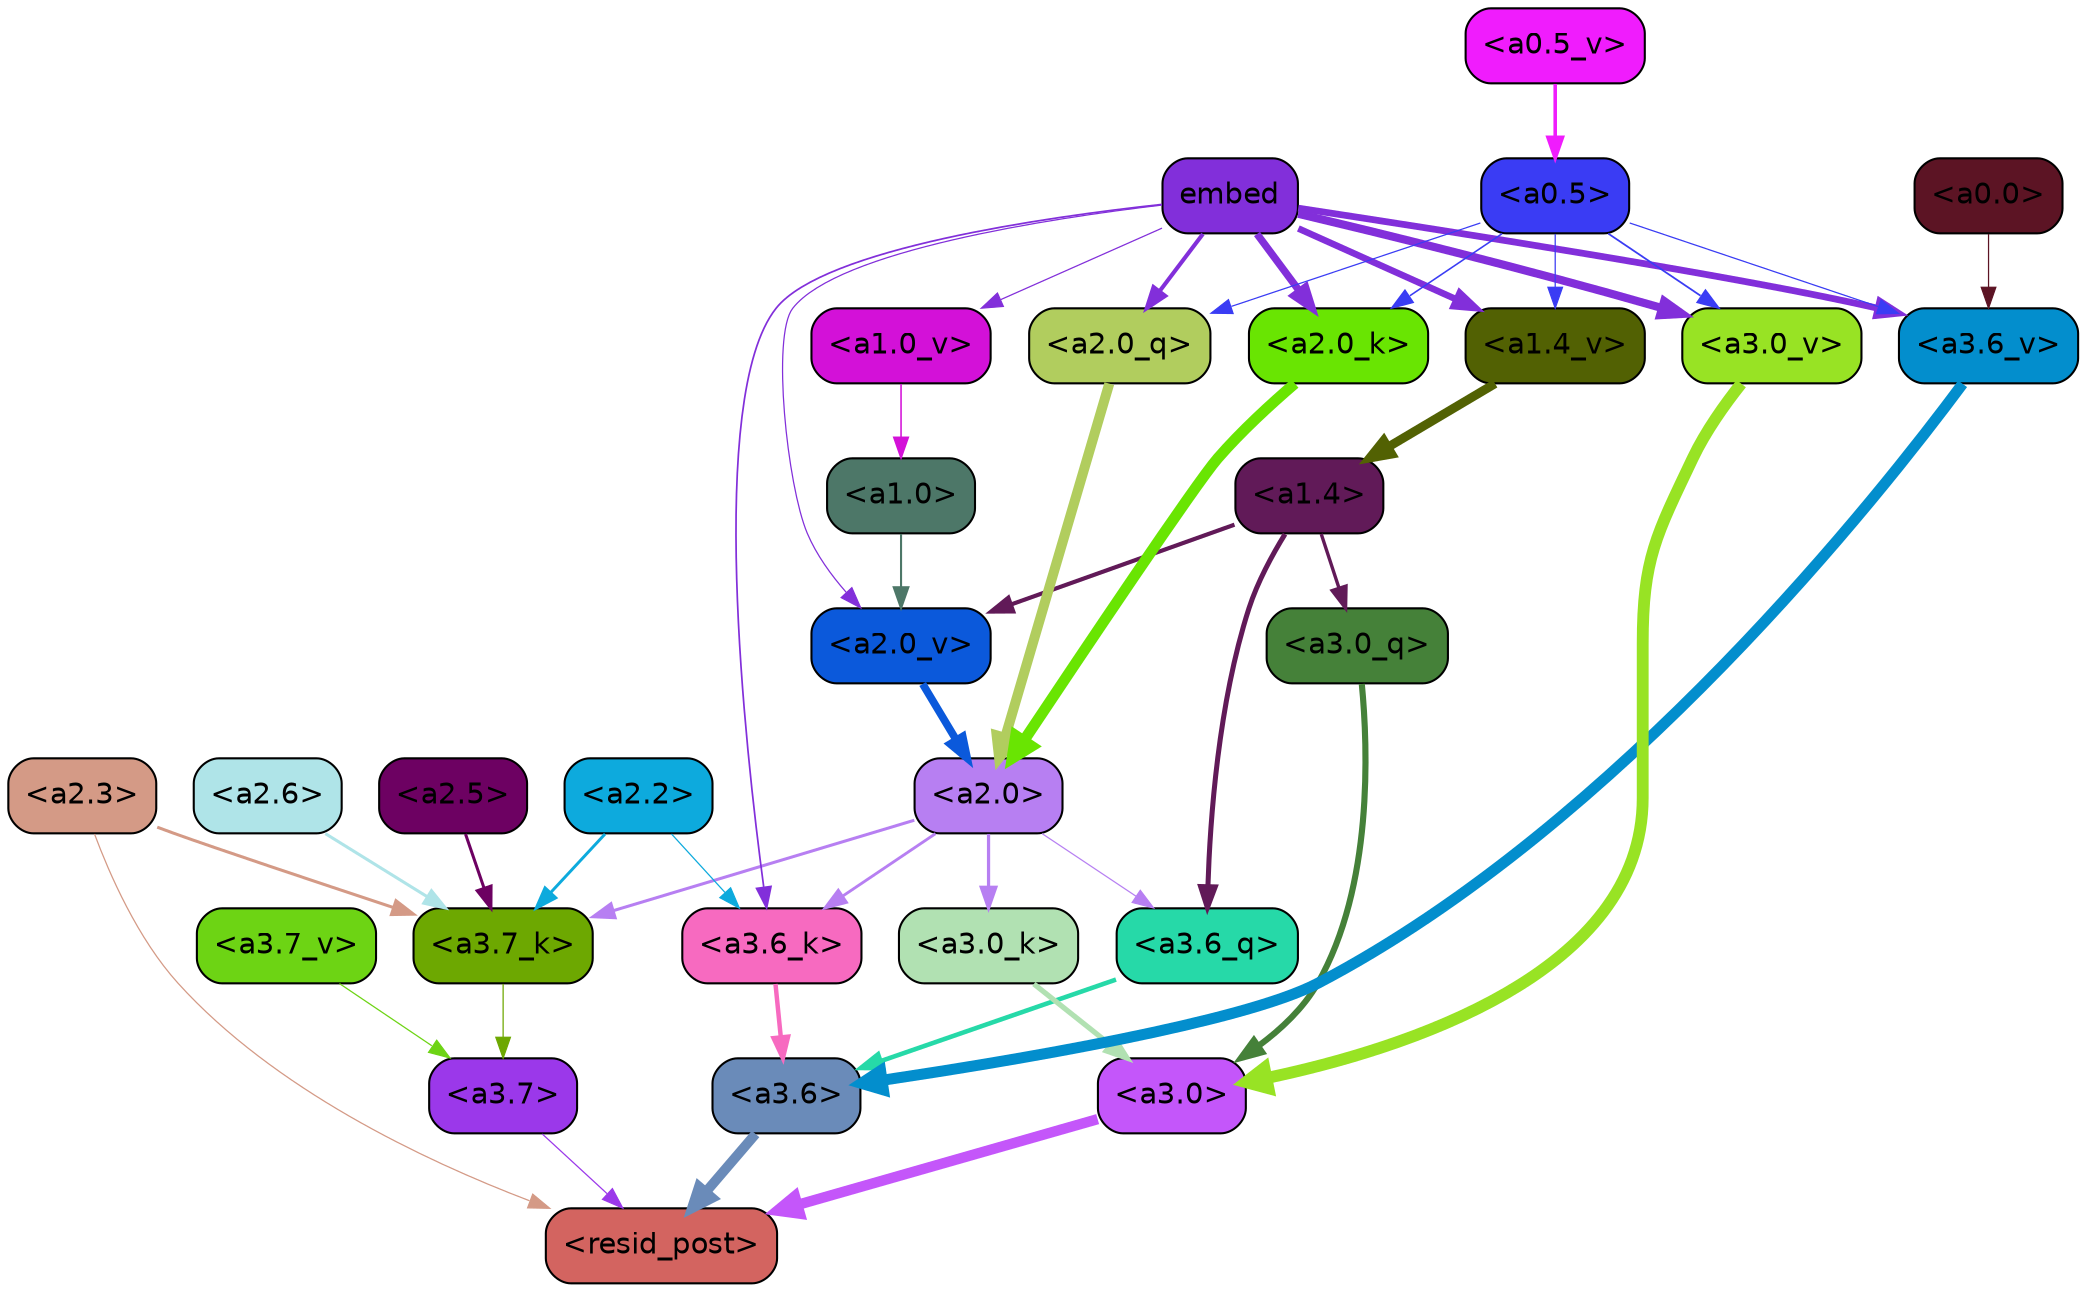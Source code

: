 strict digraph "" {
	graph [bgcolor=transparent,
		layout=dot,
		overlap=false,
		splines=true
	];
	"<a3.7>"	[color=black,
		fillcolor="#9b38ea",
		fontname=Helvetica,
		shape=box,
		style="filled, rounded"];
	"<resid_post>"	[color=black,
		fillcolor="#d36460",
		fontname=Helvetica,
		shape=box,
		style="filled, rounded"];
	"<a3.7>" -> "<resid_post>"	[color="#9b38ea",
		penwidth=0.6];
	"<a3.6>"	[color=black,
		fillcolor="#6a8bb9",
		fontname=Helvetica,
		shape=box,
		style="filled, rounded"];
	"<a3.6>" -> "<resid_post>"	[color="#6a8bb9",
		penwidth=4.749041676521301];
	"<a3.0>"	[color=black,
		fillcolor="#c456fa",
		fontname=Helvetica,
		shape=box,
		style="filled, rounded"];
	"<a3.0>" -> "<resid_post>"	[color="#c456fa",
		penwidth=5.004215121269226];
	"<a2.3>"	[color=black,
		fillcolor="#d49a86",
		fontname=Helvetica,
		shape=box,
		style="filled, rounded"];
	"<a2.3>" -> "<resid_post>"	[color="#d49a86",
		penwidth=0.6];
	"<a3.7_k>"	[color=black,
		fillcolor="#6da801",
		fontname=Helvetica,
		shape=box,
		style="filled, rounded"];
	"<a2.3>" -> "<a3.7_k>"	[color="#d49a86",
		penwidth=1.4559586644172668];
	"<a3.6_q>"	[color=black,
		fillcolor="#26d9a8",
		fontname=Helvetica,
		shape=box,
		style="filled, rounded"];
	"<a3.6_q>" -> "<a3.6>"	[color="#26d9a8",
		penwidth=2.199681341648102];
	"<a3.0_q>"	[color=black,
		fillcolor="#458139",
		fontname=Helvetica,
		shape=box,
		style="filled, rounded"];
	"<a3.0_q>" -> "<a3.0>"	[color="#458139",
		penwidth=2.9459195733070374];
	"<a3.7_k>" -> "<a3.7>"	[color="#6da801",
		penwidth=0.6];
	"<a3.6_k>"	[color=black,
		fillcolor="#f76ac0",
		fontname=Helvetica,
		shape=box,
		style="filled, rounded"];
	"<a3.6_k>" -> "<a3.6>"	[color="#f76ac0",
		penwidth=2.13908451795578];
	"<a3.0_k>"	[color=black,
		fillcolor="#b1e1b2",
		fontname=Helvetica,
		shape=box,
		style="filled, rounded"];
	"<a3.0_k>" -> "<a3.0>"	[color="#b1e1b2",
		penwidth=2.520303964614868];
	"<a3.7_v>"	[color=black,
		fillcolor="#6dd414",
		fontname=Helvetica,
		shape=box,
		style="filled, rounded"];
	"<a3.7_v>" -> "<a3.7>"	[color="#6dd414",
		penwidth=0.6];
	"<a3.6_v>"	[color=black,
		fillcolor="#038ecd",
		fontname=Helvetica,
		shape=box,
		style="filled, rounded"];
	"<a3.6_v>" -> "<a3.6>"	[color="#038ecd",
		penwidth=5.297133803367615];
	"<a3.0_v>"	[color=black,
		fillcolor="#98e324",
		fontname=Helvetica,
		shape=box,
		style="filled, rounded"];
	"<a3.0_v>" -> "<a3.0>"	[color="#98e324",
		penwidth=5.680712580680847];
	"<a2.0>"	[color=black,
		fillcolor="#b77ff2",
		fontname=Helvetica,
		shape=box,
		style="filled, rounded"];
	"<a2.0>" -> "<a3.6_q>"	[color="#b77ff2",
		penwidth=0.6];
	"<a2.0>" -> "<a3.7_k>"	[color="#b77ff2",
		penwidth=1.4582423567771912];
	"<a2.0>" -> "<a3.6_k>"	[color="#b77ff2",
		penwidth=1.3792681694030762];
	"<a2.0>" -> "<a3.0_k>"	[color="#b77ff2",
		penwidth=1.5433646440505981];
	"<a1.4>"	[color=black,
		fillcolor="#611a58",
		fontname=Helvetica,
		shape=box,
		style="filled, rounded"];
	"<a1.4>" -> "<a3.6_q>"	[color="#611a58",
		penwidth=2.419991135597229];
	"<a1.4>" -> "<a3.0_q>"	[color="#611a58",
		penwidth=1.6166993975639343];
	"<a2.0_v>"	[color=black,
		fillcolor="#0b59db",
		fontname=Helvetica,
		shape=box,
		style="filled, rounded"];
	"<a1.4>" -> "<a2.0_v>"	[color="#611a58",
		penwidth=2.0025704503059387];
	"<a2.6>"	[color=black,
		fillcolor="#afe4e8",
		fontname=Helvetica,
		shape=box,
		style="filled, rounded"];
	"<a2.6>" -> "<a3.7_k>"	[color="#afe4e8",
		penwidth=1.468173325061798];
	"<a2.5>"	[color=black,
		fillcolor="#6d0162",
		fontname=Helvetica,
		shape=box,
		style="filled, rounded"];
	"<a2.5>" -> "<a3.7_k>"	[color="#6d0162",
		penwidth=1.457568109035492];
	"<a2.2>"	[color=black,
		fillcolor="#0daadd",
		fontname=Helvetica,
		shape=box,
		style="filled, rounded"];
	"<a2.2>" -> "<a3.7_k>"	[color="#0daadd",
		penwidth=1.4199435114860535];
	"<a2.2>" -> "<a3.6_k>"	[color="#0daadd",
		penwidth=0.6];
	embed	[color=black,
		fillcolor="#822fda",
		fontname=Helvetica,
		shape=box,
		style="filled, rounded"];
	embed -> "<a3.6_k>"	[color="#822fda",
		penwidth=0.8273519277572632];
	embed -> "<a3.6_v>"	[color="#822fda",
		penwidth=3.2414157912135124];
	embed -> "<a3.0_v>"	[color="#822fda",
		penwidth=3.929257571697235];
	"<a2.0_q>"	[color=black,
		fillcolor="#b1cd5e",
		fontname=Helvetica,
		shape=box,
		style="filled, rounded"];
	embed -> "<a2.0_q>"	[color="#822fda",
		penwidth=1.964182734489441];
	"<a2.0_k>"	[color=black,
		fillcolor="#69e502",
		fontname=Helvetica,
		shape=box,
		style="filled, rounded"];
	embed -> "<a2.0_k>"	[color="#822fda",
		penwidth=3.5506991147994995];
	embed -> "<a2.0_v>"	[color="#822fda",
		penwidth=0.6];
	"<a1.4_v>"	[color=black,
		fillcolor="#526103",
		fontname=Helvetica,
		shape=box,
		style="filled, rounded"];
	embed -> "<a1.4_v>"	[color="#822fda",
		penwidth=3.168231725692749];
	"<a1.0_v>"	[color=black,
		fillcolor="#d311d8",
		fontname=Helvetica,
		shape=box,
		style="filled, rounded"];
	embed -> "<a1.0_v>"	[color="#822fda",
		penwidth=0.6];
	"<a0.5>"	[color=black,
		fillcolor="#3a3cf4",
		fontname=Helvetica,
		shape=box,
		style="filled, rounded"];
	"<a0.5>" -> "<a3.6_v>"	[color="#3a3cf4",
		penwidth=0.6];
	"<a0.5>" -> "<a3.0_v>"	[color="#3a3cf4",
		penwidth=0.8535017371177673];
	"<a0.5>" -> "<a2.0_q>"	[color="#3a3cf4",
		penwidth=0.6];
	"<a0.5>" -> "<a2.0_k>"	[color="#3a3cf4",
		penwidth=0.7573999166488647];
	"<a0.5>" -> "<a1.4_v>"	[color="#3a3cf4",
		penwidth=0.6];
	"<a0.0>"	[color=black,
		fillcolor="#5c1424",
		fontname=Helvetica,
		shape=box,
		style="filled, rounded"];
	"<a0.0>" -> "<a3.6_v>"	[color="#5c1424",
		penwidth=0.6];
	"<a2.0_q>" -> "<a2.0>"	[color="#b1cd5e",
		penwidth=4.792815744876862];
	"<a2.0_k>" -> "<a2.0>"	[color="#69e502",
		penwidth=5.262323796749115];
	"<a2.0_v>" -> "<a2.0>"	[color="#0b59db",
		penwidth=3.7105380296707153];
	"<a1.0>"	[color=black,
		fillcolor="#4d7768",
		fontname=Helvetica,
		shape=box,
		style="filled, rounded"];
	"<a1.0>" -> "<a2.0_v>"	[color="#4d7768",
		penwidth=1.0112443566322327];
	"<a1.4_v>" -> "<a1.4>"	[color="#526103",
		penwidth=4.302925705909729];
	"<a1.0_v>" -> "<a1.0>"	[color="#d311d8",
		penwidth=0.751367449760437];
	"<a0.5_v>"	[color=black,
		fillcolor="#f01cfd",
		fontname=Helvetica,
		shape=box,
		style="filled, rounded"];
	"<a0.5_v>" -> "<a0.5>"	[color="#f01cfd",
		penwidth=1.711136817932129];
}
